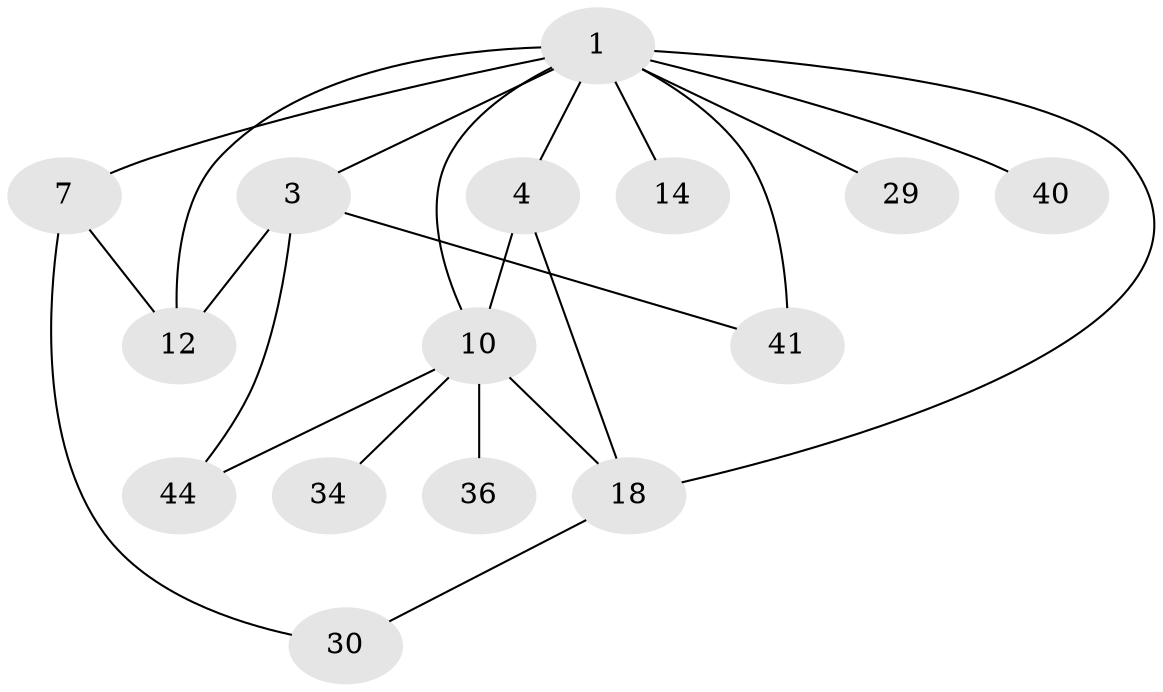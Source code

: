 // original degree distribution, {7: 0.0196078431372549, 5: 0.0784313725490196, 4: 0.11764705882352941, 6: 0.0392156862745098, 3: 0.17647058823529413, 2: 0.37254901960784315, 1: 0.19607843137254902}
// Generated by graph-tools (version 1.1) at 2025/17/03/04/25 18:17:12]
// undirected, 15 vertices, 22 edges
graph export_dot {
graph [start="1"]
  node [color=gray90,style=filled];
  1 [super="+5+8+2+51+31"];
  3 [super="+20+45+6"];
  4 [super="+37+38+24"];
  7 [super="+26"];
  10 [super="+13+11"];
  12 [super="+25+23+16"];
  14 [super="+47"];
  18 [super="+33+27"];
  29;
  30 [super="+48"];
  34;
  36;
  40;
  41 [super="+50"];
  44;
  1 -- 4 [weight=3];
  1 -- 10;
  1 -- 29 [weight=2];
  1 -- 12;
  1 -- 18;
  1 -- 7 [weight=3];
  1 -- 40 [weight=2];
  1 -- 41 [weight=2];
  1 -- 14 [weight=2];
  1 -- 3;
  3 -- 41;
  3 -- 12 [weight=2];
  3 -- 44;
  4 -- 18 [weight=2];
  4 -- 10;
  7 -- 30;
  7 -- 12;
  10 -- 18 [weight=2];
  10 -- 34;
  10 -- 36;
  10 -- 44;
  18 -- 30;
}
